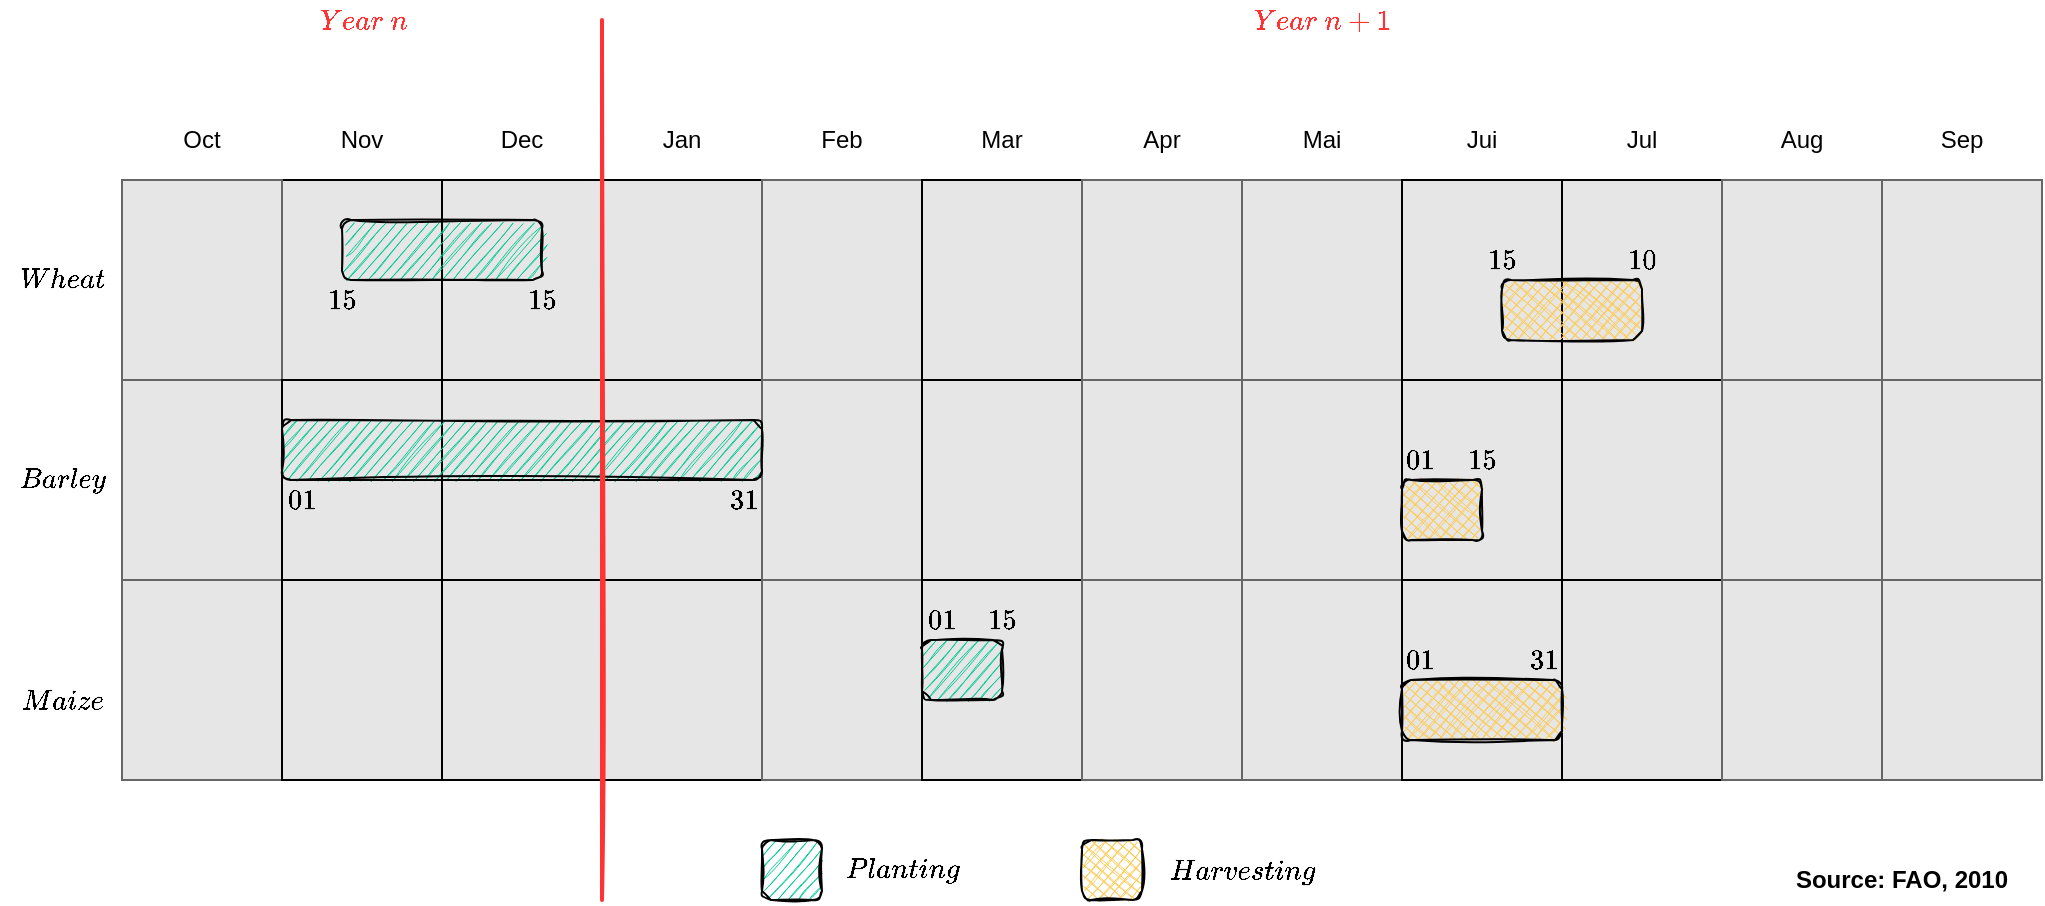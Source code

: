 <mxfile version="14.7.6" type="device"><diagram id="rIhHCSdjPO06Holld1hz" name="Page-1"><mxGraphModel dx="1021" dy="620" grid="1" gridSize="10" guides="1" tooltips="1" connect="1" arrows="1" fold="1" page="1" pageScale="1" pageWidth="1654" pageHeight="2336" math="1" shadow="0"><root><mxCell id="0"/><mxCell id="1" parent="0"/><mxCell id="3D9YBOPsdwoJb-s5E1Z1-10" value="" style="rounded=0;whiteSpace=wrap;html=1;strokeColor=#666666;fontColor=#333333;fillColor=#E6E6E6;" parent="1" vertex="1"><mxGeometry x="280" y="200" width="80" height="100" as="geometry"/></mxCell><mxCell id="3D9YBOPsdwoJb-s5E1Z1-11" value="" style="rounded=0;whiteSpace=wrap;html=1;fillColor=#E6E6E6;" parent="1" vertex="1"><mxGeometry x="360" y="200" width="80" height="100" as="geometry"/></mxCell><mxCell id="3D9YBOPsdwoJb-s5E1Z1-12" value="" style="rounded=0;whiteSpace=wrap;html=1;" parent="1" vertex="1"><mxGeometry x="440" y="200" width="80" height="100" as="geometry"/></mxCell><mxCell id="3D9YBOPsdwoJb-s5E1Z1-23" value="Oct" style="rounded=0;whiteSpace=wrap;html=1;fillColor=none;strokeColor=none;" parent="1" vertex="1"><mxGeometry x="280" y="160" width="80" height="40" as="geometry"/></mxCell><mxCell id="3D9YBOPsdwoJb-s5E1Z1-24" value="Nov" style="rounded=0;whiteSpace=wrap;html=1;fillColor=none;strokeColor=none;" parent="1" vertex="1"><mxGeometry x="360" y="160" width="80" height="40" as="geometry"/></mxCell><mxCell id="3D9YBOPsdwoJb-s5E1Z1-25" value="Dec" style="rounded=0;whiteSpace=wrap;html=1;fillColor=none;strokeColor=none;" parent="1" vertex="1"><mxGeometry x="440" y="160" width="80" height="40" as="geometry"/></mxCell><mxCell id="3D9YBOPsdwoJb-s5E1Z1-26" value="" style="rounded=0;whiteSpace=wrap;html=1;" parent="1" vertex="1"><mxGeometry x="520" y="200" width="80" height="100" as="geometry"/></mxCell><mxCell id="3D9YBOPsdwoJb-s5E1Z1-27" value="" style="rounded=0;whiteSpace=wrap;html=1;strokeColor=#666666;fontColor=#333333;fillColor=#E6E6E6;" parent="1" vertex="1"><mxGeometry x="600" y="200" width="80" height="100" as="geometry"/></mxCell><mxCell id="3D9YBOPsdwoJb-s5E1Z1-28" value="" style="rounded=0;whiteSpace=wrap;html=1;" parent="1" vertex="1"><mxGeometry x="680" y="200" width="80" height="100" as="geometry"/></mxCell><mxCell id="3D9YBOPsdwoJb-s5E1Z1-29" value="" style="rounded=0;whiteSpace=wrap;html=1;strokeColor=#666666;fontColor=#333333;fillColor=#E6E6E6;" parent="1" vertex="1"><mxGeometry x="760" y="200" width="80" height="100" as="geometry"/></mxCell><mxCell id="3D9YBOPsdwoJb-s5E1Z1-30" value="" style="rounded=0;whiteSpace=wrap;html=1;strokeColor=#666666;fontColor=#333333;fillColor=#E6E6E6;" parent="1" vertex="1"><mxGeometry x="840" y="200" width="80" height="100" as="geometry"/></mxCell><mxCell id="3D9YBOPsdwoJb-s5E1Z1-31" value="" style="rounded=0;whiteSpace=wrap;html=1;" parent="1" vertex="1"><mxGeometry x="920" y="200" width="80" height="100" as="geometry"/></mxCell><mxCell id="3D9YBOPsdwoJb-s5E1Z1-32" value="" style="rounded=0;whiteSpace=wrap;html=1;" parent="1" vertex="1"><mxGeometry x="1000" y="200" width="80" height="100" as="geometry"/></mxCell><mxCell id="3D9YBOPsdwoJb-s5E1Z1-33" value="" style="rounded=0;whiteSpace=wrap;html=1;strokeColor=#666666;fontColor=#333333;fillColor=#E6E6E6;" parent="1" vertex="1"><mxGeometry x="1080" y="200" width="80" height="100" as="geometry"/></mxCell><mxCell id="3D9YBOPsdwoJb-s5E1Z1-34" value="" style="rounded=0;whiteSpace=wrap;html=1;strokeColor=#666666;fontColor=#333333;fillColor=#E6E6E6;" parent="1" vertex="1"><mxGeometry x="1160" y="200" width="80" height="100" as="geometry"/></mxCell><mxCell id="3D9YBOPsdwoJb-s5E1Z1-35" value="Jan" style="rounded=0;whiteSpace=wrap;html=1;fillColor=none;strokeColor=none;" parent="1" vertex="1"><mxGeometry x="520" y="160" width="80" height="40" as="geometry"/></mxCell><mxCell id="3D9YBOPsdwoJb-s5E1Z1-36" value="Feb" style="rounded=0;whiteSpace=wrap;html=1;fillColor=none;strokeColor=none;" parent="1" vertex="1"><mxGeometry x="600" y="160" width="80" height="40" as="geometry"/></mxCell><mxCell id="3D9YBOPsdwoJb-s5E1Z1-37" value="Mar" style="rounded=0;whiteSpace=wrap;html=1;fillColor=none;strokeColor=none;" parent="1" vertex="1"><mxGeometry x="680" y="160" width="80" height="40" as="geometry"/></mxCell><mxCell id="3D9YBOPsdwoJb-s5E1Z1-38" value="Apr" style="rounded=0;whiteSpace=wrap;html=1;fillColor=none;strokeColor=none;" parent="1" vertex="1"><mxGeometry x="760" y="160" width="80" height="40" as="geometry"/></mxCell><mxCell id="3D9YBOPsdwoJb-s5E1Z1-39" value="Mai" style="rounded=0;whiteSpace=wrap;html=1;fillColor=none;strokeColor=none;" parent="1" vertex="1"><mxGeometry x="840" y="160" width="80" height="40" as="geometry"/></mxCell><mxCell id="3D9YBOPsdwoJb-s5E1Z1-40" value="Jui" style="rounded=0;whiteSpace=wrap;html=1;fillColor=none;strokeColor=none;" parent="1" vertex="1"><mxGeometry x="920" y="160" width="80" height="40" as="geometry"/></mxCell><mxCell id="3D9YBOPsdwoJb-s5E1Z1-41" value="Jul" style="rounded=0;whiteSpace=wrap;html=1;fillColor=none;strokeColor=none;" parent="1" vertex="1"><mxGeometry x="1000" y="160" width="80" height="40" as="geometry"/></mxCell><mxCell id="3D9YBOPsdwoJb-s5E1Z1-42" value="Aug" style="rounded=0;whiteSpace=wrap;html=1;fillColor=none;strokeColor=none;" parent="1" vertex="1"><mxGeometry x="1080" y="160" width="80" height="40" as="geometry"/></mxCell><mxCell id="3D9YBOPsdwoJb-s5E1Z1-43" value="Sep" style="rounded=0;whiteSpace=wrap;html=1;fillColor=none;strokeColor=none;" parent="1" vertex="1"><mxGeometry x="1160" y="160" width="80" height="40" as="geometry"/></mxCell><mxCell id="3D9YBOPsdwoJb-s5E1Z1-46" value="" style="rounded=1;whiteSpace=wrap;html=1;fillColor=#FECB52;" parent="1" vertex="1"><mxGeometry x="970" y="250" width="70" height="30" as="geometry"/></mxCell><mxCell id="3D9YBOPsdwoJb-s5E1Z1-48" value="" style="rounded=0;whiteSpace=wrap;html=1;strokeColor=#666666;fontColor=#333333;fillColor=#E6E6E6;" parent="1" vertex="1"><mxGeometry x="280" y="300" width="80" height="100" as="geometry"/></mxCell><mxCell id="3D9YBOPsdwoJb-s5E1Z1-49" value="" style="rounded=0;whiteSpace=wrap;html=1;" parent="1" vertex="1"><mxGeometry x="360" y="300" width="80" height="100" as="geometry"/></mxCell><mxCell id="3D9YBOPsdwoJb-s5E1Z1-50" value="" style="rounded=0;whiteSpace=wrap;html=1;" parent="1" vertex="1"><mxGeometry x="440" y="300" width="80" height="100" as="geometry"/></mxCell><mxCell id="3D9YBOPsdwoJb-s5E1Z1-51" value="" style="rounded=0;whiteSpace=wrap;html=1;" parent="1" vertex="1"><mxGeometry x="520" y="300" width="80" height="100" as="geometry"/></mxCell><mxCell id="3D9YBOPsdwoJb-s5E1Z1-52" value="" style="rounded=0;whiteSpace=wrap;html=1;strokeColor=#666666;fontColor=#333333;fillColor=#E6E6E6;" parent="1" vertex="1"><mxGeometry x="600" y="300" width="80" height="100" as="geometry"/></mxCell><mxCell id="3D9YBOPsdwoJb-s5E1Z1-53" value="" style="rounded=0;whiteSpace=wrap;html=1;" parent="1" vertex="1"><mxGeometry x="680" y="300" width="80" height="100" as="geometry"/></mxCell><mxCell id="3D9YBOPsdwoJb-s5E1Z1-54" value="" style="rounded=0;whiteSpace=wrap;html=1;strokeColor=#666666;fontColor=#333333;fillColor=#E6E6E6;" parent="1" vertex="1"><mxGeometry x="760" y="300" width="80" height="100" as="geometry"/></mxCell><mxCell id="3D9YBOPsdwoJb-s5E1Z1-55" value="" style="rounded=0;whiteSpace=wrap;html=1;strokeColor=#666666;fontColor=#333333;fillColor=#E6E6E6;" parent="1" vertex="1"><mxGeometry x="840" y="300" width="80" height="100" as="geometry"/></mxCell><mxCell id="3D9YBOPsdwoJb-s5E1Z1-56" value="" style="rounded=0;whiteSpace=wrap;html=1;" parent="1" vertex="1"><mxGeometry x="920" y="300" width="80" height="100" as="geometry"/></mxCell><mxCell id="3D9YBOPsdwoJb-s5E1Z1-57" value="" style="rounded=0;whiteSpace=wrap;html=1;" parent="1" vertex="1"><mxGeometry x="1000" y="300" width="80" height="100" as="geometry"/></mxCell><mxCell id="3D9YBOPsdwoJb-s5E1Z1-58" value="" style="rounded=0;whiteSpace=wrap;html=1;strokeColor=#666666;fontColor=#333333;fillColor=#E6E6E6;" parent="1" vertex="1"><mxGeometry x="1080" y="300" width="80" height="100" as="geometry"/></mxCell><mxCell id="3D9YBOPsdwoJb-s5E1Z1-59" value="" style="rounded=0;whiteSpace=wrap;html=1;strokeColor=#666666;fontColor=#333333;fillColor=#E6E6E6;" parent="1" vertex="1"><mxGeometry x="1160" y="300" width="80" height="100" as="geometry"/></mxCell><mxCell id="3D9YBOPsdwoJb-s5E1Z1-60" value="" style="rounded=1;whiteSpace=wrap;html=1;fillColor=#00CC96;" parent="1" vertex="1"><mxGeometry x="360" y="320" width="240" height="30" as="geometry"/></mxCell><mxCell id="3D9YBOPsdwoJb-s5E1Z1-61" value="" style="rounded=1;whiteSpace=wrap;html=1;fillColor=#FECB52;" parent="1" vertex="1"><mxGeometry x="920" y="350" width="40" height="30" as="geometry"/></mxCell><mxCell id="3D9YBOPsdwoJb-s5E1Z1-62" value="" style="rounded=0;whiteSpace=wrap;html=1;strokeColor=#666666;fontColor=#333333;fillColor=#E6E6E6;" parent="1" vertex="1"><mxGeometry x="280" y="400" width="80" height="100" as="geometry"/></mxCell><mxCell id="3D9YBOPsdwoJb-s5E1Z1-63" value="" style="rounded=0;whiteSpace=wrap;html=1;" parent="1" vertex="1"><mxGeometry x="360" y="400" width="80" height="100" as="geometry"/></mxCell><mxCell id="3D9YBOPsdwoJb-s5E1Z1-64" value="" style="rounded=0;whiteSpace=wrap;html=1;" parent="1" vertex="1"><mxGeometry x="440" y="400" width="80" height="100" as="geometry"/></mxCell><mxCell id="3D9YBOPsdwoJb-s5E1Z1-65" value="" style="rounded=0;whiteSpace=wrap;html=1;" parent="1" vertex="1"><mxGeometry x="520" y="400" width="80" height="100" as="geometry"/></mxCell><mxCell id="3D9YBOPsdwoJb-s5E1Z1-66" value="" style="rounded=0;whiteSpace=wrap;html=1;strokeColor=#666666;fontColor=#333333;fillColor=#E6E6E6;" parent="1" vertex="1"><mxGeometry x="600" y="400" width="80" height="100" as="geometry"/></mxCell><mxCell id="3D9YBOPsdwoJb-s5E1Z1-67" value="" style="rounded=0;whiteSpace=wrap;html=1;" parent="1" vertex="1"><mxGeometry x="680" y="400" width="80" height="100" as="geometry"/></mxCell><mxCell id="3D9YBOPsdwoJb-s5E1Z1-68" value="" style="rounded=0;whiteSpace=wrap;html=1;strokeColor=#666666;fontColor=#333333;fillColor=#E6E6E6;" parent="1" vertex="1"><mxGeometry x="760" y="400" width="80" height="100" as="geometry"/></mxCell><mxCell id="3D9YBOPsdwoJb-s5E1Z1-69" value="" style="rounded=0;whiteSpace=wrap;html=1;strokeColor=#666666;fontColor=#333333;fillColor=#E6E6E6;" parent="1" vertex="1"><mxGeometry x="840" y="400" width="80" height="100" as="geometry"/></mxCell><mxCell id="3D9YBOPsdwoJb-s5E1Z1-70" value="" style="rounded=0;whiteSpace=wrap;html=1;" parent="1" vertex="1"><mxGeometry x="920" y="400" width="80" height="100" as="geometry"/></mxCell><mxCell id="3D9YBOPsdwoJb-s5E1Z1-71" value="" style="rounded=0;whiteSpace=wrap;html=1;" parent="1" vertex="1"><mxGeometry x="1000" y="400" width="80" height="100" as="geometry"/></mxCell><mxCell id="3D9YBOPsdwoJb-s5E1Z1-72" value="" style="rounded=0;whiteSpace=wrap;html=1;strokeColor=#666666;fontColor=#333333;fillColor=#E6E6E6;" parent="1" vertex="1"><mxGeometry x="1080" y="400" width="80" height="100" as="geometry"/></mxCell><mxCell id="3D9YBOPsdwoJb-s5E1Z1-73" value="" style="rounded=0;whiteSpace=wrap;html=1;strokeColor=#666666;fontColor=#333333;fillColor=#E6E6E6;" parent="1" vertex="1"><mxGeometry x="1160" y="400" width="80" height="100" as="geometry"/></mxCell><mxCell id="3D9YBOPsdwoJb-s5E1Z1-74" value="" style="rounded=1;whiteSpace=wrap;html=1;fillColor=#00CC96;" parent="1" vertex="1"><mxGeometry x="680" y="430" width="40" height="30" as="geometry"/></mxCell><mxCell id="3D9YBOPsdwoJb-s5E1Z1-75" value="" style="rounded=1;whiteSpace=wrap;html=1;fillColor=#FECB52;" parent="1" vertex="1"><mxGeometry x="920" y="450" width="80" height="30" as="geometry"/></mxCell><mxCell id="3D9YBOPsdwoJb-s5E1Z1-77" value="$$Wheat$$" style="text;html=1;strokeColor=none;fillColor=none;align=center;verticalAlign=middle;whiteSpace=wrap;rounded=0;" parent="1" vertex="1"><mxGeometry x="230" y="240" width="40" height="20" as="geometry"/></mxCell><mxCell id="3D9YBOPsdwoJb-s5E1Z1-78" value="$$Barley$$" style="text;html=1;strokeColor=none;fillColor=none;align=center;verticalAlign=middle;whiteSpace=wrap;rounded=0;" parent="1" vertex="1"><mxGeometry x="230" y="340" width="40" height="20" as="geometry"/></mxCell><mxCell id="3D9YBOPsdwoJb-s5E1Z1-79" value="$$Maize$$" style="text;html=1;strokeColor=none;fillColor=none;align=center;verticalAlign=middle;whiteSpace=wrap;rounded=0;" parent="1" vertex="1"><mxGeometry x="230" y="450" width="40" height="20" as="geometry"/></mxCell><mxCell id="3D9YBOPsdwoJb-s5E1Z1-80" value="$$15$$" style="text;html=1;strokeColor=none;fillColor=none;align=center;verticalAlign=middle;whiteSpace=wrap;rounded=0;" parent="1" vertex="1"><mxGeometry x="370" y="250" width="40" height="20" as="geometry"/></mxCell><mxCell id="3D9YBOPsdwoJb-s5E1Z1-81" value="15" style="text;html=1;strokeColor=none;fillColor=none;align=center;verticalAlign=middle;whiteSpace=wrap;rounded=0;" parent="1" vertex="1"><mxGeometry x="470" y="250" width="40" height="20" as="geometry"/></mxCell><mxCell id="3D9YBOPsdwoJb-s5E1Z1-82" value="15" style="text;html=1;strokeColor=none;fillColor=none;align=center;verticalAlign=middle;whiteSpace=wrap;rounded=0;" parent="1" vertex="1"><mxGeometry x="950" y="230" width="40" height="20" as="geometry"/></mxCell><mxCell id="3D9YBOPsdwoJb-s5E1Z1-83" value="10" style="text;html=1;strokeColor=none;fillColor=none;align=center;verticalAlign=middle;whiteSpace=wrap;rounded=0;" parent="1" vertex="1"><mxGeometry x="1020" y="230" width="40" height="20" as="geometry"/></mxCell><mxCell id="3D9YBOPsdwoJb-s5E1Z1-84" value="01" style="text;html=1;strokeColor=none;fillColor=none;align=center;verticalAlign=middle;whiteSpace=wrap;rounded=0;" parent="1" vertex="1"><mxGeometry x="350" y="350" width="40" height="20" as="geometry"/></mxCell><mxCell id="3D9YBOPsdwoJb-s5E1Z1-85" value="31" style="text;html=1;strokeColor=none;fillColor=none;align=center;verticalAlign=middle;whiteSpace=wrap;rounded=0;" parent="1" vertex="1"><mxGeometry x="571" y="350" width="40" height="20" as="geometry"/></mxCell><mxCell id="3D9YBOPsdwoJb-s5E1Z1-86" value="01" style="text;html=1;strokeColor=none;fillColor=none;align=center;verticalAlign=middle;whiteSpace=wrap;rounded=0;" parent="1" vertex="1"><mxGeometry x="909" y="330" width="40" height="20" as="geometry"/></mxCell><mxCell id="3D9YBOPsdwoJb-s5E1Z1-87" value="15" style="text;html=1;strokeColor=none;fillColor=none;align=center;verticalAlign=middle;whiteSpace=wrap;rounded=0;" parent="1" vertex="1"><mxGeometry x="940" y="330" width="40" height="20" as="geometry"/></mxCell><mxCell id="3D9YBOPsdwoJb-s5E1Z1-88" value="01" style="text;html=1;strokeColor=none;fillColor=none;align=center;verticalAlign=middle;whiteSpace=wrap;rounded=0;" parent="1" vertex="1"><mxGeometry x="670" y="410" width="40" height="20" as="geometry"/></mxCell><mxCell id="3D9YBOPsdwoJb-s5E1Z1-89" value="15" style="text;html=1;strokeColor=none;fillColor=none;align=center;verticalAlign=middle;whiteSpace=wrap;rounded=0;" parent="1" vertex="1"><mxGeometry x="700" y="410" width="40" height="20" as="geometry"/></mxCell><mxCell id="3D9YBOPsdwoJb-s5E1Z1-90" value="01" style="text;html=1;strokeColor=none;fillColor=none;align=center;verticalAlign=middle;whiteSpace=wrap;rounded=0;" parent="1" vertex="1"><mxGeometry x="909" y="430" width="40" height="20" as="geometry"/></mxCell><mxCell id="3D9YBOPsdwoJb-s5E1Z1-91" value="31" style="text;html=1;strokeColor=none;fillColor=none;align=center;verticalAlign=middle;whiteSpace=wrap;rounded=0;" parent="1" vertex="1"><mxGeometry x="971" y="430" width="40" height="20" as="geometry"/></mxCell><mxCell id="3D9YBOPsdwoJb-s5E1Z1-92" value="" style="rounded=0;whiteSpace=wrap;html=1;strokeColor=#666666;fontColor=#333333;fillColor=#E6E6E6;" parent="1" vertex="1"><mxGeometry x="280" y="200" width="80" height="100" as="geometry"/></mxCell><mxCell id="3D9YBOPsdwoJb-s5E1Z1-93" value="" style="rounded=0;whiteSpace=wrap;html=1;fillColor=#E6E6E6;" parent="1" vertex="1"><mxGeometry x="440" y="200" width="80" height="100" as="geometry"/></mxCell><mxCell id="3D9YBOPsdwoJb-s5E1Z1-94" value="" style="rounded=0;whiteSpace=wrap;html=1;fillColor=#E6E6E6;" parent="1" vertex="1"><mxGeometry x="520" y="200" width="80" height="100" as="geometry"/></mxCell><mxCell id="3D9YBOPsdwoJb-s5E1Z1-95" value="" style="rounded=0;whiteSpace=wrap;html=1;strokeColor=#666666;fontColor=#333333;fillColor=#E6E6E6;" parent="1" vertex="1"><mxGeometry x="600" y="200" width="80" height="100" as="geometry"/></mxCell><mxCell id="3D9YBOPsdwoJb-s5E1Z1-96" value="" style="rounded=0;whiteSpace=wrap;html=1;fillColor=#E6E6E6;" parent="1" vertex="1"><mxGeometry x="680" y="200" width="80" height="100" as="geometry"/></mxCell><mxCell id="3D9YBOPsdwoJb-s5E1Z1-97" value="" style="rounded=0;whiteSpace=wrap;html=1;strokeColor=#666666;fontColor=#333333;fillColor=#E6E6E6;" parent="1" vertex="1"><mxGeometry x="760" y="200" width="80" height="100" as="geometry"/></mxCell><mxCell id="3D9YBOPsdwoJb-s5E1Z1-98" value="" style="rounded=0;whiteSpace=wrap;html=1;strokeColor=#666666;fontColor=#333333;fillColor=#E6E6E6;" parent="1" vertex="1"><mxGeometry x="840" y="200" width="80" height="100" as="geometry"/></mxCell><mxCell id="3D9YBOPsdwoJb-s5E1Z1-99" value="" style="rounded=0;whiteSpace=wrap;html=1;fillColor=#E6E6E6;" parent="1" vertex="1"><mxGeometry x="920" y="200" width="80" height="100" as="geometry"/></mxCell><mxCell id="3D9YBOPsdwoJb-s5E1Z1-100" value="" style="rounded=0;whiteSpace=wrap;html=1;fillColor=#E6E6E6;" parent="1" vertex="1"><mxGeometry x="1000" y="200" width="80" height="100" as="geometry"/></mxCell><mxCell id="3D9YBOPsdwoJb-s5E1Z1-101" value="" style="rounded=0;whiteSpace=wrap;html=1;strokeColor=#666666;fontColor=#333333;fillColor=none;" parent="1" vertex="1"><mxGeometry x="1080" y="200" width="80" height="100" as="geometry"/></mxCell><mxCell id="3D9YBOPsdwoJb-s5E1Z1-102" value="" style="rounded=0;whiteSpace=wrap;html=1;strokeColor=#666666;fontColor=#333333;fillColor=none;" parent="1" vertex="1"><mxGeometry x="1160" y="200" width="80" height="100" as="geometry"/></mxCell><mxCell id="3D9YBOPsdwoJb-s5E1Z1-103" value="" style="rounded=1;whiteSpace=wrap;html=1;fillColor=#FECB52;sketch=1;fillStyle=cross-hatch;" parent="1" vertex="1"><mxGeometry x="970" y="250" width="70" height="30" as="geometry"/></mxCell><mxCell id="3D9YBOPsdwoJb-s5E1Z1-104" value="" style="rounded=0;whiteSpace=wrap;html=1;strokeColor=#666666;fontColor=#333333;fillColor=#E6E6E6;" parent="1" vertex="1"><mxGeometry x="280" y="300" width="80" height="100" as="geometry"/></mxCell><mxCell id="3D9YBOPsdwoJb-s5E1Z1-105" value="" style="rounded=0;whiteSpace=wrap;html=1;fillColor=#E6E6E6;" parent="1" vertex="1"><mxGeometry x="360" y="300" width="80" height="100" as="geometry"/></mxCell><mxCell id="3D9YBOPsdwoJb-s5E1Z1-106" value="" style="rounded=0;whiteSpace=wrap;html=1;fillColor=#E6E6E6;" parent="1" vertex="1"><mxGeometry x="440" y="300" width="80" height="100" as="geometry"/></mxCell><mxCell id="3D9YBOPsdwoJb-s5E1Z1-107" value="" style="rounded=0;whiteSpace=wrap;html=1;fillColor=#E6E6E6;" parent="1" vertex="1"><mxGeometry x="520" y="300" width="80" height="100" as="geometry"/></mxCell><mxCell id="3D9YBOPsdwoJb-s5E1Z1-108" value="" style="rounded=0;whiteSpace=wrap;html=1;strokeColor=#666666;fontColor=#333333;fillColor=#E6E6E6;" parent="1" vertex="1"><mxGeometry x="600" y="300" width="80" height="100" as="geometry"/></mxCell><mxCell id="3D9YBOPsdwoJb-s5E1Z1-109" value="" style="rounded=0;whiteSpace=wrap;html=1;fillColor=#E6E6E6;" parent="1" vertex="1"><mxGeometry x="680" y="300" width="80" height="100" as="geometry"/></mxCell><mxCell id="3D9YBOPsdwoJb-s5E1Z1-110" value="" style="rounded=0;whiteSpace=wrap;html=1;strokeColor=#666666;fontColor=#333333;fillColor=#E6E6E6;" parent="1" vertex="1"><mxGeometry x="760" y="300" width="80" height="100" as="geometry"/></mxCell><mxCell id="3D9YBOPsdwoJb-s5E1Z1-111" value="" style="rounded=0;whiteSpace=wrap;html=1;strokeColor=#666666;fontColor=#333333;fillColor=#E6E6E6;" parent="1" vertex="1"><mxGeometry x="840" y="300" width="80" height="100" as="geometry"/></mxCell><mxCell id="3D9YBOPsdwoJb-s5E1Z1-112" value="" style="rounded=0;whiteSpace=wrap;html=1;fillColor=#E6E6E6;" parent="1" vertex="1"><mxGeometry x="920" y="300" width="80" height="100" as="geometry"/></mxCell><mxCell id="3D9YBOPsdwoJb-s5E1Z1-113" value="" style="rounded=0;whiteSpace=wrap;html=1;fillColor=#E6E6E6;" parent="1" vertex="1"><mxGeometry x="1000" y="300" width="80" height="100" as="geometry"/></mxCell><mxCell id="3D9YBOPsdwoJb-s5E1Z1-114" value="" style="rounded=0;whiteSpace=wrap;html=1;strokeColor=#666666;fontColor=#333333;fillColor=none;" parent="1" vertex="1"><mxGeometry x="1080" y="300" width="80" height="100" as="geometry"/></mxCell><mxCell id="3D9YBOPsdwoJb-s5E1Z1-115" value="" style="rounded=0;whiteSpace=wrap;html=1;strokeColor=#666666;fontColor=#333333;fillColor=none;" parent="1" vertex="1"><mxGeometry x="1160" y="300" width="80" height="100" as="geometry"/></mxCell><mxCell id="3D9YBOPsdwoJb-s5E1Z1-116" value="" style="rounded=1;whiteSpace=wrap;html=1;fillColor=#00CC96;sketch=1;" parent="1" vertex="1"><mxGeometry x="360" y="320" width="240" height="30" as="geometry"/></mxCell><mxCell id="3D9YBOPsdwoJb-s5E1Z1-117" value="" style="rounded=1;whiteSpace=wrap;html=1;fillColor=#FECB52;sketch=1;fillStyle=cross-hatch;" parent="1" vertex="1"><mxGeometry x="920" y="350" width="40" height="30" as="geometry"/></mxCell><mxCell id="3D9YBOPsdwoJb-s5E1Z1-118" value="" style="rounded=0;whiteSpace=wrap;html=1;strokeColor=#666666;fontColor=#333333;fillColor=#E6E6E6;" parent="1" vertex="1"><mxGeometry x="280" y="400" width="80" height="100" as="geometry"/></mxCell><mxCell id="3D9YBOPsdwoJb-s5E1Z1-119" value="" style="rounded=0;whiteSpace=wrap;html=1;fillColor=#E6E6E6;" parent="1" vertex="1"><mxGeometry x="360" y="400" width="80" height="100" as="geometry"/></mxCell><mxCell id="3D9YBOPsdwoJb-s5E1Z1-120" value="" style="rounded=0;whiteSpace=wrap;html=1;fillColor=#E6E6E6;" parent="1" vertex="1"><mxGeometry x="440" y="400" width="80" height="100" as="geometry"/></mxCell><mxCell id="3D9YBOPsdwoJb-s5E1Z1-121" value="" style="rounded=0;whiteSpace=wrap;html=1;fillColor=#E6E6E6;" parent="1" vertex="1"><mxGeometry x="520" y="400" width="80" height="100" as="geometry"/></mxCell><mxCell id="3D9YBOPsdwoJb-s5E1Z1-122" value="" style="rounded=0;whiteSpace=wrap;html=1;strokeColor=#666666;fontColor=#333333;fillColor=#E6E6E6;" parent="1" vertex="1"><mxGeometry x="600" y="400" width="80" height="100" as="geometry"/></mxCell><mxCell id="3D9YBOPsdwoJb-s5E1Z1-123" value="" style="rounded=0;whiteSpace=wrap;html=1;fillColor=#E6E6E6;" parent="1" vertex="1"><mxGeometry x="680" y="400" width="80" height="100" as="geometry"/></mxCell><mxCell id="3D9YBOPsdwoJb-s5E1Z1-124" value="" style="rounded=0;whiteSpace=wrap;html=1;strokeColor=#666666;fontColor=#333333;fillColor=#E6E6E6;" parent="1" vertex="1"><mxGeometry x="760" y="400" width="80" height="100" as="geometry"/></mxCell><mxCell id="3D9YBOPsdwoJb-s5E1Z1-125" value="" style="rounded=0;whiteSpace=wrap;html=1;strokeColor=#666666;fontColor=#333333;fillColor=#E6E6E6;" parent="1" vertex="1"><mxGeometry x="840" y="400" width="80" height="100" as="geometry"/></mxCell><mxCell id="3D9YBOPsdwoJb-s5E1Z1-126" value="" style="rounded=0;whiteSpace=wrap;html=1;fillColor=#E6E6E6;" parent="1" vertex="1"><mxGeometry x="920" y="400" width="80" height="100" as="geometry"/></mxCell><mxCell id="3D9YBOPsdwoJb-s5E1Z1-127" value="" style="rounded=0;whiteSpace=wrap;html=1;fillColor=#E6E6E6;" parent="1" vertex="1"><mxGeometry x="1000" y="400" width="80" height="100" as="geometry"/></mxCell><mxCell id="3D9YBOPsdwoJb-s5E1Z1-128" value="" style="rounded=0;whiteSpace=wrap;html=1;strokeColor=#666666;fontColor=#333333;fillColor=none;" parent="1" vertex="1"><mxGeometry x="1080" y="400" width="80" height="100" as="geometry"/></mxCell><mxCell id="3D9YBOPsdwoJb-s5E1Z1-129" value="" style="rounded=0;whiteSpace=wrap;html=1;strokeColor=#666666;fontColor=#333333;fillColor=none;" parent="1" vertex="1"><mxGeometry x="1160" y="400" width="80" height="100" as="geometry"/></mxCell><mxCell id="3D9YBOPsdwoJb-s5E1Z1-130" value="" style="rounded=1;whiteSpace=wrap;html=1;fillColor=#00CC96;sketch=1;" parent="1" vertex="1"><mxGeometry x="680" y="430" width="40" height="30" as="geometry"/></mxCell><mxCell id="3D9YBOPsdwoJb-s5E1Z1-131" value="" style="rounded=1;whiteSpace=wrap;html=1;fillColor=#FECB52;sketch=1;fillStyle=cross-hatch;" parent="1" vertex="1"><mxGeometry x="920" y="450" width="80" height="30" as="geometry"/></mxCell><mxCell id="3D9YBOPsdwoJb-s5E1Z1-135" value="$$15$$" style="text;html=1;strokeColor=none;fillColor=none;align=center;verticalAlign=middle;whiteSpace=wrap;rounded=0;" parent="1" vertex="1"><mxGeometry x="950" y="230" width="40" height="20" as="geometry"/></mxCell><mxCell id="3D9YBOPsdwoJb-s5E1Z1-136" value="$$10$$" style="text;html=1;strokeColor=none;fillColor=none;align=center;verticalAlign=middle;whiteSpace=wrap;rounded=0;" parent="1" vertex="1"><mxGeometry x="1020" y="230" width="40" height="20" as="geometry"/></mxCell><mxCell id="3D9YBOPsdwoJb-s5E1Z1-137" value="$$01$$" style="text;html=1;strokeColor=none;fillColor=none;align=center;verticalAlign=middle;whiteSpace=wrap;rounded=0;" parent="1" vertex="1"><mxGeometry x="350" y="350" width="40" height="20" as="geometry"/></mxCell><mxCell id="3D9YBOPsdwoJb-s5E1Z1-138" value="$$31$$" style="text;html=1;strokeColor=none;fillColor=none;align=center;verticalAlign=middle;whiteSpace=wrap;rounded=0;" parent="1" vertex="1"><mxGeometry x="571" y="350" width="40" height="20" as="geometry"/></mxCell><mxCell id="3D9YBOPsdwoJb-s5E1Z1-139" value="$$01$$" style="text;html=1;strokeColor=none;fillColor=none;align=center;verticalAlign=middle;whiteSpace=wrap;rounded=0;" parent="1" vertex="1"><mxGeometry x="909" y="330" width="40" height="20" as="geometry"/></mxCell><mxCell id="3D9YBOPsdwoJb-s5E1Z1-140" value="$$15$$" style="text;html=1;strokeColor=none;fillColor=none;align=center;verticalAlign=middle;whiteSpace=wrap;rounded=0;" parent="1" vertex="1"><mxGeometry x="940" y="330" width="40" height="20" as="geometry"/></mxCell><mxCell id="3D9YBOPsdwoJb-s5E1Z1-141" value="$$01$$" style="text;html=1;strokeColor=none;fillColor=none;align=center;verticalAlign=middle;whiteSpace=wrap;rounded=0;" parent="1" vertex="1"><mxGeometry x="670" y="410" width="40" height="20" as="geometry"/></mxCell><mxCell id="3D9YBOPsdwoJb-s5E1Z1-142" value="$$15$$" style="text;html=1;strokeColor=none;fillColor=none;align=center;verticalAlign=middle;whiteSpace=wrap;rounded=0;" parent="1" vertex="1"><mxGeometry x="700" y="410" width="40" height="20" as="geometry"/></mxCell><mxCell id="3D9YBOPsdwoJb-s5E1Z1-143" value="$$01$$" style="text;html=1;strokeColor=none;fillColor=none;align=center;verticalAlign=middle;whiteSpace=wrap;rounded=0;" parent="1" vertex="1"><mxGeometry x="909" y="430" width="40" height="20" as="geometry"/></mxCell><mxCell id="3D9YBOPsdwoJb-s5E1Z1-144" value="$$31$$" style="text;html=1;strokeColor=none;fillColor=none;align=center;verticalAlign=middle;whiteSpace=wrap;rounded=0;" parent="1" vertex="1"><mxGeometry x="971" y="430" width="40" height="20" as="geometry"/></mxCell><mxCell id="3D9YBOPsdwoJb-s5E1Z1-145" value="$$15$$" style="text;html=1;strokeColor=none;fillColor=none;align=center;verticalAlign=middle;whiteSpace=wrap;rounded=0;" parent="1" vertex="1"><mxGeometry x="470" y="250" width="40" height="20" as="geometry"/></mxCell><mxCell id="3D9YBOPsdwoJb-s5E1Z1-146" value="" style="rounded=1;whiteSpace=wrap;html=1;fillColor=#00CC96;sketch=1;" parent="1" vertex="1"><mxGeometry x="390" y="220" width="100" height="30" as="geometry"/></mxCell><mxCell id="3D9YBOPsdwoJb-s5E1Z1-148" value="" style="endArrow=none;html=1;strokeWidth=2;strokeColor=#FF3333;sketch=1;" parent="1" edge="1"><mxGeometry width="50" height="50" relative="1" as="geometry"><mxPoint x="520" y="560" as="sourcePoint"/><mxPoint x="520" y="120" as="targetPoint"/></mxGeometry></mxCell><mxCell id="3D9YBOPsdwoJb-s5E1Z1-153" value="$$Year \ n$$" style="text;html=1;align=center;verticalAlign=middle;resizable=0;points=[];autosize=1;strokeColor=none;fontColor=#FF3333;" parent="1" vertex="1"><mxGeometry x="360" y="110" width="80" height="20" as="geometry"/></mxCell><mxCell id="3D9YBOPsdwoJb-s5E1Z1-154" value="$$Year \ n + 1$$" style="text;html=1;align=center;verticalAlign=middle;resizable=0;points=[];autosize=1;strokeColor=none;fontColor=#FF3333;" parent="1" vertex="1"><mxGeometry x="830" y="110" width="100" height="20" as="geometry"/></mxCell><mxCell id="3D9YBOPsdwoJb-s5E1Z1-155" value="&lt;font color=&quot;#000000&quot;&gt;Source: FAO, 2010&lt;/font&gt;" style="text;html=1;strokeColor=none;fillColor=none;align=center;verticalAlign=middle;whiteSpace=wrap;rounded=0;sketch=1;fontColor=#FF3333;fontStyle=1" parent="1" vertex="1"><mxGeometry x="1100" y="540" width="140" height="20" as="geometry"/></mxCell><mxCell id="3D9YBOPsdwoJb-s5E1Z1-157" value="" style="rounded=1;whiteSpace=wrap;html=1;fillColor=#00CC96;sketch=1;" parent="1" vertex="1"><mxGeometry x="600" y="530" width="30" height="30" as="geometry"/></mxCell><mxCell id="3D9YBOPsdwoJb-s5E1Z1-158" value="" style="rounded=1;whiteSpace=wrap;html=1;fillColor=#FECB52;sketch=1;fillStyle=cross-hatch;" parent="1" vertex="1"><mxGeometry x="760" y="530" width="30" height="30" as="geometry"/></mxCell><mxCell id="3D9YBOPsdwoJb-s5E1Z1-159" value="$$Planting$$" style="text;html=1;strokeColor=none;fillColor=none;align=center;verticalAlign=middle;whiteSpace=wrap;rounded=0;sketch=1;" parent="1" vertex="1"><mxGeometry x="650" y="532.5" width="40" height="25" as="geometry"/></mxCell><mxCell id="3D9YBOPsdwoJb-s5E1Z1-161" value="$$Harvesting$$" style="text;html=1;strokeColor=none;fillColor=none;align=center;verticalAlign=middle;whiteSpace=wrap;rounded=0;sketch=1;" parent="1" vertex="1"><mxGeometry x="820" y="532.5" width="40" height="25" as="geometry"/></mxCell></root></mxGraphModel></diagram></mxfile>